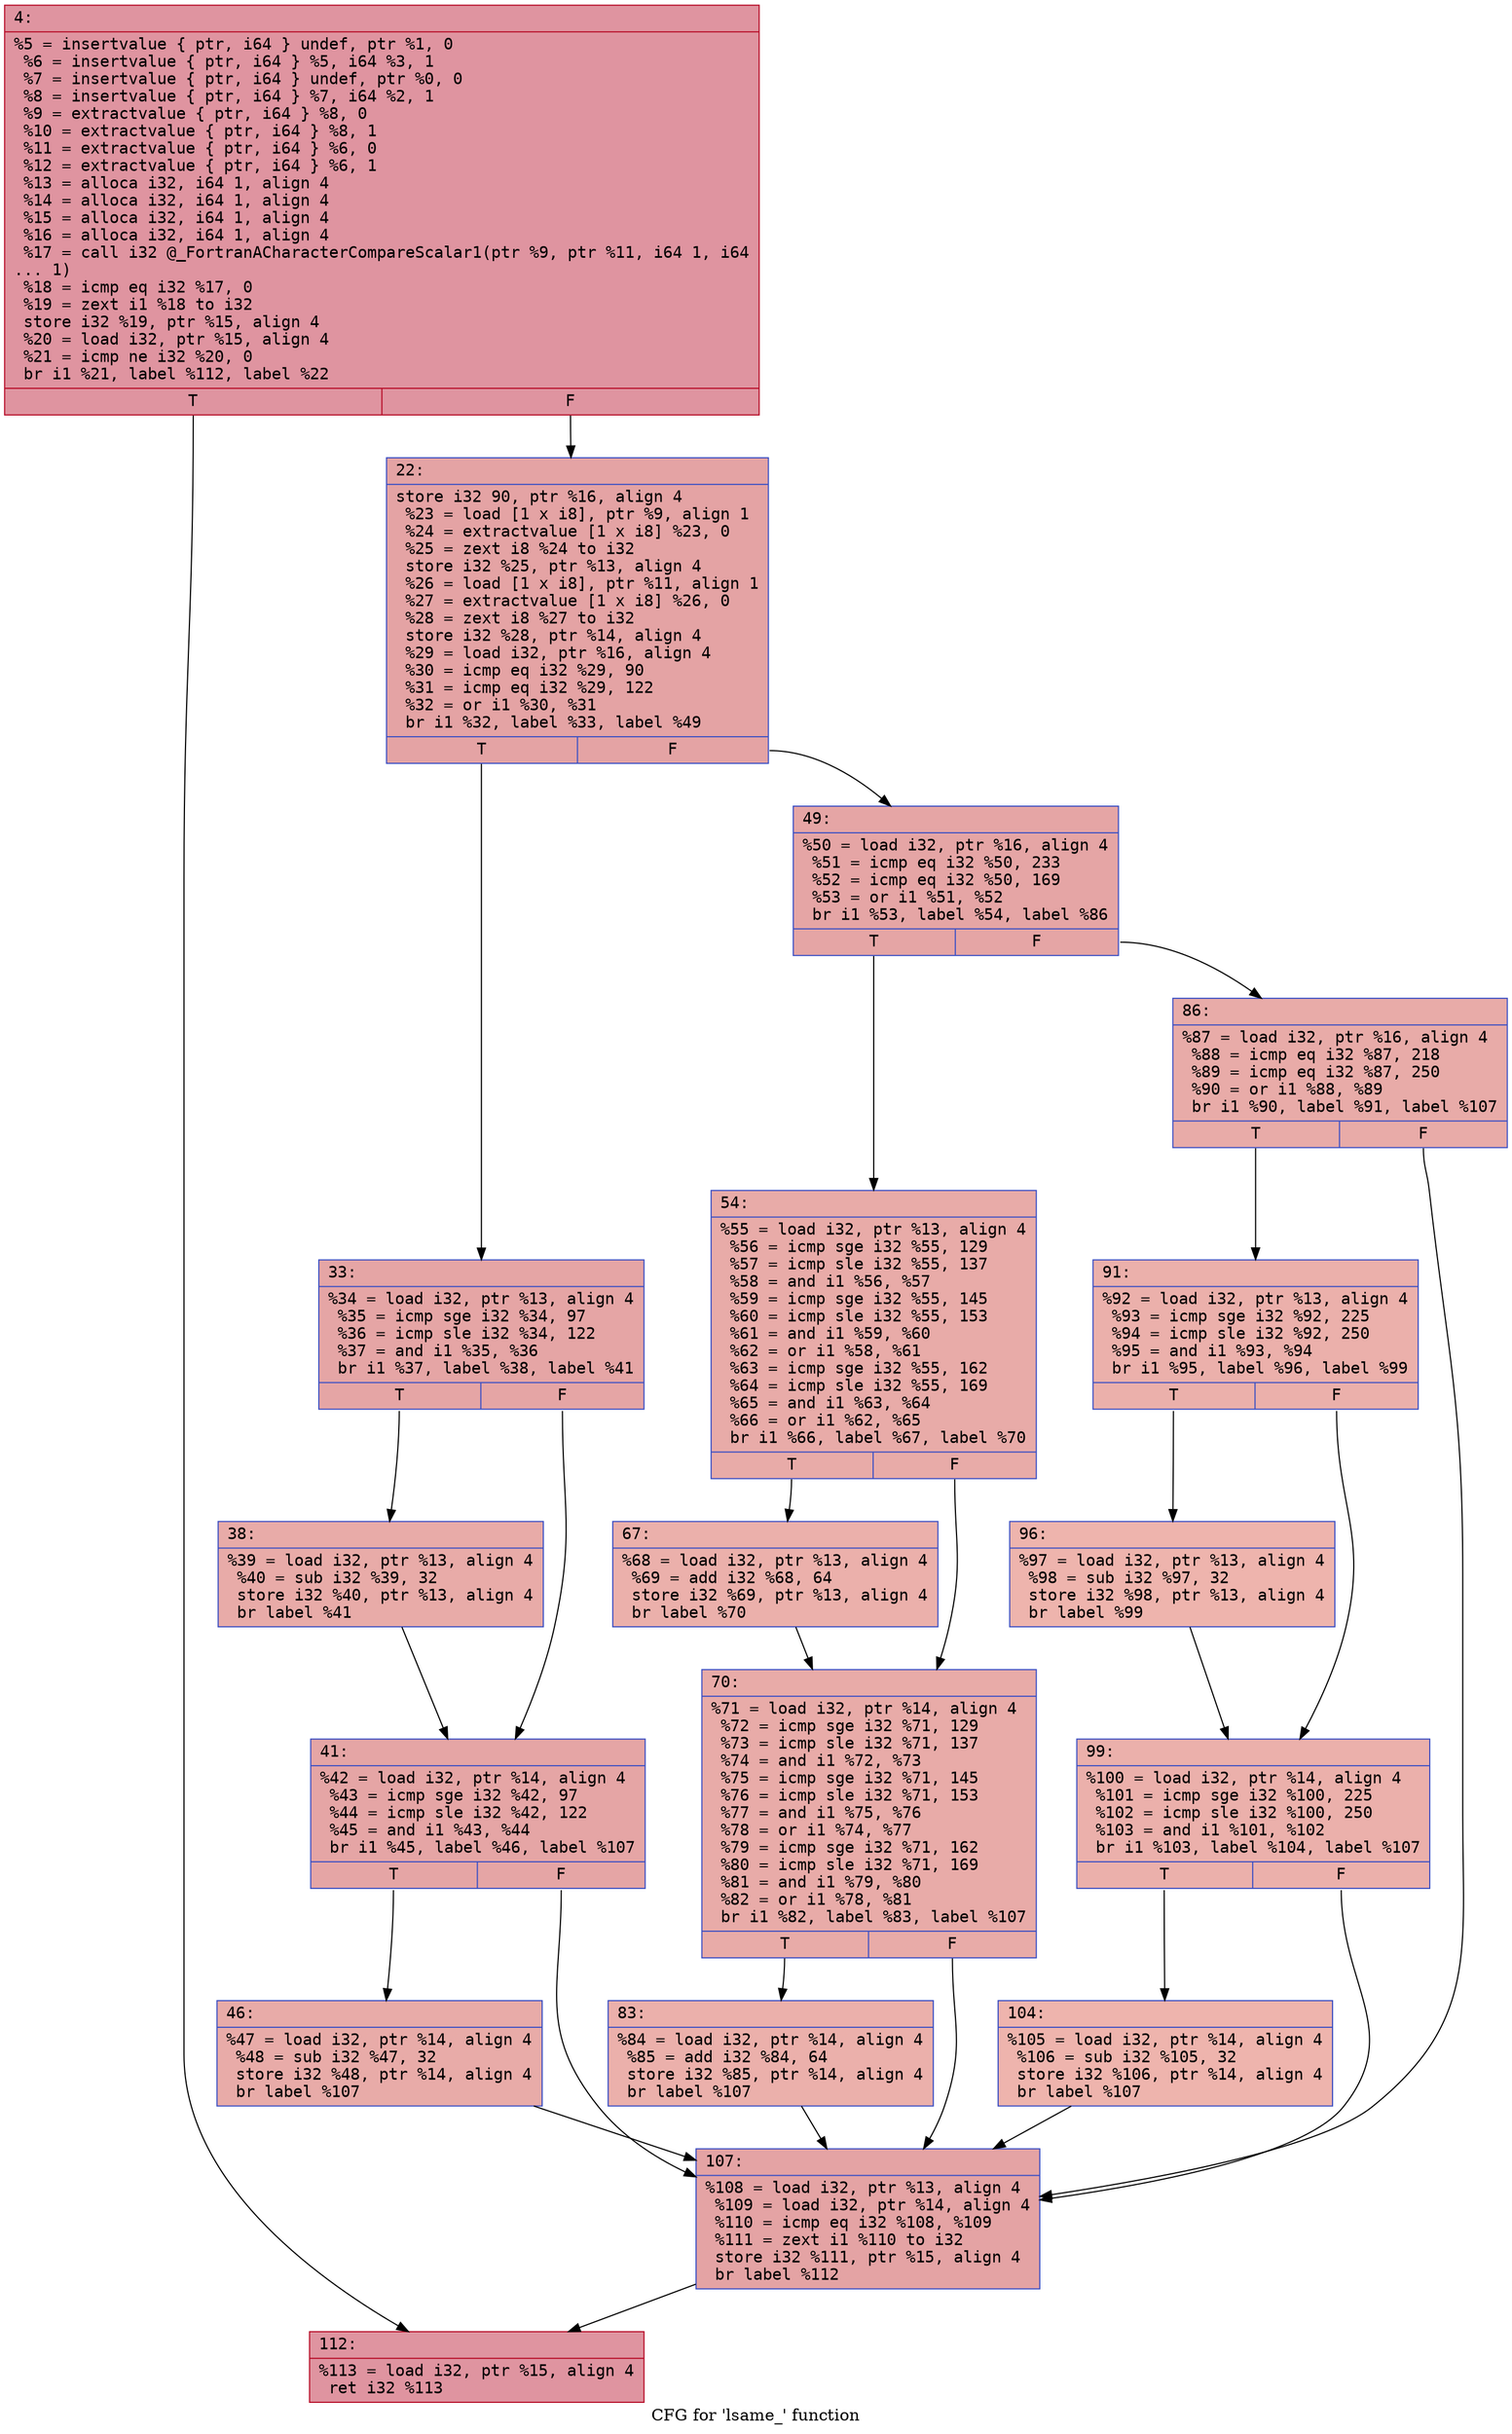 digraph "CFG for 'lsame_' function" {
	label="CFG for 'lsame_' function";

	Node0x55ee103c7a20 [shape=record,color="#b70d28ff", style=filled, fillcolor="#b70d2870" fontname="Courier",label="{4:\l|  %5 = insertvalue \{ ptr, i64 \} undef, ptr %1, 0\l  %6 = insertvalue \{ ptr, i64 \} %5, i64 %3, 1\l  %7 = insertvalue \{ ptr, i64 \} undef, ptr %0, 0\l  %8 = insertvalue \{ ptr, i64 \} %7, i64 %2, 1\l  %9 = extractvalue \{ ptr, i64 \} %8, 0\l  %10 = extractvalue \{ ptr, i64 \} %8, 1\l  %11 = extractvalue \{ ptr, i64 \} %6, 0\l  %12 = extractvalue \{ ptr, i64 \} %6, 1\l  %13 = alloca i32, i64 1, align 4\l  %14 = alloca i32, i64 1, align 4\l  %15 = alloca i32, i64 1, align 4\l  %16 = alloca i32, i64 1, align 4\l  %17 = call i32 @_FortranACharacterCompareScalar1(ptr %9, ptr %11, i64 1, i64\l... 1)\l  %18 = icmp eq i32 %17, 0\l  %19 = zext i1 %18 to i32\l  store i32 %19, ptr %15, align 4\l  %20 = load i32, ptr %15, align 4\l  %21 = icmp ne i32 %20, 0\l  br i1 %21, label %112, label %22\l|{<s0>T|<s1>F}}"];
	Node0x55ee103c7a20:s0 -> Node0x55ee103ca730[tooltip="4 -> 112\nProbability 62.50%" ];
	Node0x55ee103c7a20:s1 -> Node0x55ee103ca780[tooltip="4 -> 22\nProbability 37.50%" ];
	Node0x55ee103ca780 [shape=record,color="#3d50c3ff", style=filled, fillcolor="#c32e3170" fontname="Courier",label="{22:\l|  store i32 90, ptr %16, align 4\l  %23 = load [1 x i8], ptr %9, align 1\l  %24 = extractvalue [1 x i8] %23, 0\l  %25 = zext i8 %24 to i32\l  store i32 %25, ptr %13, align 4\l  %26 = load [1 x i8], ptr %11, align 1\l  %27 = extractvalue [1 x i8] %26, 0\l  %28 = zext i8 %27 to i32\l  store i32 %28, ptr %14, align 4\l  %29 = load i32, ptr %16, align 4\l  %30 = icmp eq i32 %29, 90\l  %31 = icmp eq i32 %29, 122\l  %32 = or i1 %30, %31\l  br i1 %32, label %33, label %49\l|{<s0>T|<s1>F}}"];
	Node0x55ee103ca780:s0 -> Node0x55ee103caf90[tooltip="22 -> 33\nProbability 50.00%" ];
	Node0x55ee103ca780:s1 -> Node0x55ee103cafe0[tooltip="22 -> 49\nProbability 50.00%" ];
	Node0x55ee103caf90 [shape=record,color="#3d50c3ff", style=filled, fillcolor="#c5333470" fontname="Courier",label="{33:\l|  %34 = load i32, ptr %13, align 4\l  %35 = icmp sge i32 %34, 97\l  %36 = icmp sle i32 %34, 122\l  %37 = and i1 %35, %36\l  br i1 %37, label %38, label %41\l|{<s0>T|<s1>F}}"];
	Node0x55ee103caf90:s0 -> Node0x55ee103cb310[tooltip="33 -> 38\nProbability 50.00%" ];
	Node0x55ee103caf90:s1 -> Node0x55ee103cb360[tooltip="33 -> 41\nProbability 50.00%" ];
	Node0x55ee103cb310 [shape=record,color="#3d50c3ff", style=filled, fillcolor="#cc403a70" fontname="Courier",label="{38:\l|  %39 = load i32, ptr %13, align 4\l  %40 = sub i32 %39, 32\l  store i32 %40, ptr %13, align 4\l  br label %41\l}"];
	Node0x55ee103cb310 -> Node0x55ee103cb360[tooltip="38 -> 41\nProbability 100.00%" ];
	Node0x55ee103cb360 [shape=record,color="#3d50c3ff", style=filled, fillcolor="#c5333470" fontname="Courier",label="{41:\l|  %42 = load i32, ptr %14, align 4\l  %43 = icmp sge i32 %42, 97\l  %44 = icmp sle i32 %42, 122\l  %45 = and i1 %43, %44\l  br i1 %45, label %46, label %107\l|{<s0>T|<s1>F}}"];
	Node0x55ee103cb360:s0 -> Node0x55ee103cb8b0[tooltip="41 -> 46\nProbability 50.00%" ];
	Node0x55ee103cb360:s1 -> Node0x55ee103cb900[tooltip="41 -> 107\nProbability 50.00%" ];
	Node0x55ee103cb8b0 [shape=record,color="#3d50c3ff", style=filled, fillcolor="#cc403a70" fontname="Courier",label="{46:\l|  %47 = load i32, ptr %14, align 4\l  %48 = sub i32 %47, 32\l  store i32 %48, ptr %14, align 4\l  br label %107\l}"];
	Node0x55ee103cb8b0 -> Node0x55ee103cb900[tooltip="46 -> 107\nProbability 100.00%" ];
	Node0x55ee103cafe0 [shape=record,color="#3d50c3ff", style=filled, fillcolor="#c5333470" fontname="Courier",label="{49:\l|  %50 = load i32, ptr %16, align 4\l  %51 = icmp eq i32 %50, 233\l  %52 = icmp eq i32 %50, 169\l  %53 = or i1 %51, %52\l  br i1 %53, label %54, label %86\l|{<s0>T|<s1>F}}"];
	Node0x55ee103cafe0:s0 -> Node0x55ee103cc660[tooltip="49 -> 54\nProbability 50.00%" ];
	Node0x55ee103cafe0:s1 -> Node0x55ee103cc6b0[tooltip="49 -> 86\nProbability 50.00%" ];
	Node0x55ee103cc660 [shape=record,color="#3d50c3ff", style=filled, fillcolor="#cc403a70" fontname="Courier",label="{54:\l|  %55 = load i32, ptr %13, align 4\l  %56 = icmp sge i32 %55, 129\l  %57 = icmp sle i32 %55, 137\l  %58 = and i1 %56, %57\l  %59 = icmp sge i32 %55, 145\l  %60 = icmp sle i32 %55, 153\l  %61 = and i1 %59, %60\l  %62 = or i1 %58, %61\l  %63 = icmp sge i32 %55, 162\l  %64 = icmp sle i32 %55, 169\l  %65 = and i1 %63, %64\l  %66 = or i1 %62, %65\l  br i1 %66, label %67, label %70\l|{<s0>T|<s1>F}}"];
	Node0x55ee103cc660:s0 -> Node0x55ee103cce60[tooltip="54 -> 67\nProbability 50.00%" ];
	Node0x55ee103cc660:s1 -> Node0x55ee103cceb0[tooltip="54 -> 70\nProbability 50.00%" ];
	Node0x55ee103cce60 [shape=record,color="#3d50c3ff", style=filled, fillcolor="#d24b4070" fontname="Courier",label="{67:\l|  %68 = load i32, ptr %13, align 4\l  %69 = add i32 %68, 64\l  store i32 %69, ptr %13, align 4\l  br label %70\l}"];
	Node0x55ee103cce60 -> Node0x55ee103cceb0[tooltip="67 -> 70\nProbability 100.00%" ];
	Node0x55ee103cceb0 [shape=record,color="#3d50c3ff", style=filled, fillcolor="#cc403a70" fontname="Courier",label="{70:\l|  %71 = load i32, ptr %14, align 4\l  %72 = icmp sge i32 %71, 129\l  %73 = icmp sle i32 %71, 137\l  %74 = and i1 %72, %73\l  %75 = icmp sge i32 %71, 145\l  %76 = icmp sle i32 %71, 153\l  %77 = and i1 %75, %76\l  %78 = or i1 %74, %77\l  %79 = icmp sge i32 %71, 162\l  %80 = icmp sle i32 %71, 169\l  %81 = and i1 %79, %80\l  %82 = or i1 %78, %81\l  br i1 %82, label %83, label %107\l|{<s0>T|<s1>F}}"];
	Node0x55ee103cceb0:s0 -> Node0x55ee103cd880[tooltip="70 -> 83\nProbability 50.00%" ];
	Node0x55ee103cceb0:s1 -> Node0x55ee103cb900[tooltip="70 -> 107\nProbability 50.00%" ];
	Node0x55ee103cd880 [shape=record,color="#3d50c3ff", style=filled, fillcolor="#d24b4070" fontname="Courier",label="{83:\l|  %84 = load i32, ptr %14, align 4\l  %85 = add i32 %84, 64\l  store i32 %85, ptr %14, align 4\l  br label %107\l}"];
	Node0x55ee103cd880 -> Node0x55ee103cb900[tooltip="83 -> 107\nProbability 100.00%" ];
	Node0x55ee103cc6b0 [shape=record,color="#3d50c3ff", style=filled, fillcolor="#cc403a70" fontname="Courier",label="{86:\l|  %87 = load i32, ptr %16, align 4\l  %88 = icmp eq i32 %87, 218\l  %89 = icmp eq i32 %87, 250\l  %90 = or i1 %88, %89\l  br i1 %90, label %91, label %107\l|{<s0>T|<s1>F}}"];
	Node0x55ee103cc6b0:s0 -> Node0x55ee103cddd0[tooltip="86 -> 91\nProbability 50.00%" ];
	Node0x55ee103cc6b0:s1 -> Node0x55ee103cb900[tooltip="86 -> 107\nProbability 50.00%" ];
	Node0x55ee103cddd0 [shape=record,color="#3d50c3ff", style=filled, fillcolor="#d24b4070" fontname="Courier",label="{91:\l|  %92 = load i32, ptr %13, align 4\l  %93 = icmp sge i32 %92, 225\l  %94 = icmp sle i32 %92, 250\l  %95 = and i1 %93, %94\l  br i1 %95, label %96, label %99\l|{<s0>T|<s1>F}}"];
	Node0x55ee103cddd0:s0 -> Node0x55ee103cba80[tooltip="91 -> 96\nProbability 50.00%" ];
	Node0x55ee103cddd0:s1 -> Node0x55ee103cbad0[tooltip="91 -> 99\nProbability 50.00%" ];
	Node0x55ee103cba80 [shape=record,color="#3d50c3ff", style=filled, fillcolor="#d8564670" fontname="Courier",label="{96:\l|  %97 = load i32, ptr %13, align 4\l  %98 = sub i32 %97, 32\l  store i32 %98, ptr %13, align 4\l  br label %99\l}"];
	Node0x55ee103cba80 -> Node0x55ee103cbad0[tooltip="96 -> 99\nProbability 100.00%" ];
	Node0x55ee103cbad0 [shape=record,color="#3d50c3ff", style=filled, fillcolor="#d24b4070" fontname="Courier",label="{99:\l|  %100 = load i32, ptr %14, align 4\l  %101 = icmp sge i32 %100, 225\l  %102 = icmp sle i32 %100, 250\l  %103 = and i1 %101, %102\l  br i1 %103, label %104, label %107\l|{<s0>T|<s1>F}}"];
	Node0x55ee103cbad0:s0 -> Node0x55ee103cc020[tooltip="99 -> 104\nProbability 50.00%" ];
	Node0x55ee103cbad0:s1 -> Node0x55ee103cb900[tooltip="99 -> 107\nProbability 50.00%" ];
	Node0x55ee103cc020 [shape=record,color="#3d50c3ff", style=filled, fillcolor="#d8564670" fontname="Courier",label="{104:\l|  %105 = load i32, ptr %14, align 4\l  %106 = sub i32 %105, 32\l  store i32 %106, ptr %14, align 4\l  br label %107\l}"];
	Node0x55ee103cc020 -> Node0x55ee103cb900[tooltip="104 -> 107\nProbability 100.00%" ];
	Node0x55ee103cb900 [shape=record,color="#3d50c3ff", style=filled, fillcolor="#c32e3170" fontname="Courier",label="{107:\l|  %108 = load i32, ptr %13, align 4\l  %109 = load i32, ptr %14, align 4\l  %110 = icmp eq i32 %108, %109\l  %111 = zext i1 %110 to i32\l  store i32 %111, ptr %15, align 4\l  br label %112\l}"];
	Node0x55ee103cb900 -> Node0x55ee103ca730[tooltip="107 -> 112\nProbability 100.00%" ];
	Node0x55ee103ca730 [shape=record,color="#b70d28ff", style=filled, fillcolor="#b70d2870" fontname="Courier",label="{112:\l|  %113 = load i32, ptr %15, align 4\l  ret i32 %113\l}"];
}
